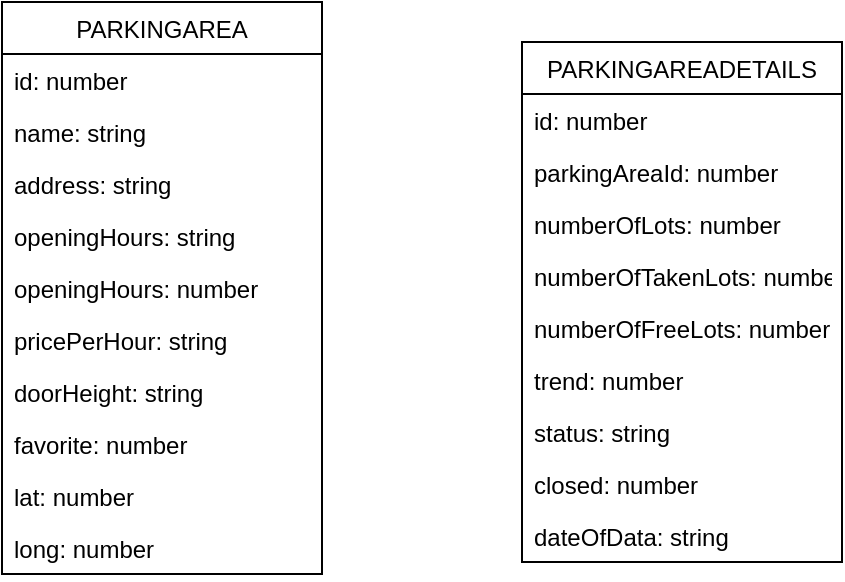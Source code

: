 <mxfile version="19.0.2" type="device"><diagram id="C5RBs43oDa-KdzZeNtuy" name="Page-1"><mxGraphModel dx="1422" dy="752" grid="1" gridSize="10" guides="1" tooltips="1" connect="1" arrows="1" fold="1" page="1" pageScale="1" pageWidth="827" pageHeight="1169" math="0" shadow="0"><root><mxCell id="WIyWlLk6GJQsqaUBKTNV-0"/><mxCell id="WIyWlLk6GJQsqaUBKTNV-1" parent="WIyWlLk6GJQsqaUBKTNV-0"/><mxCell id="m2YajWQkoWXnj6Q1gRq_-13" value="PARKINGAREADETAILS" style="swimlane;fontStyle=0;align=center;verticalAlign=top;childLayout=stackLayout;horizontal=1;startSize=26;horizontalStack=0;resizeParent=1;resizeLast=0;collapsible=1;marginBottom=0;rounded=0;shadow=0;strokeWidth=1;" vertex="1" parent="WIyWlLk6GJQsqaUBKTNV-1"><mxGeometry x="480" y="140" width="160" height="260" as="geometry"><mxRectangle x="550" y="140" width="160" height="26" as="alternateBounds"/></mxGeometry></mxCell><mxCell id="m2YajWQkoWXnj6Q1gRq_-14" value="id: number" style="text;align=left;verticalAlign=top;spacingLeft=4;spacingRight=4;overflow=hidden;rotatable=0;points=[[0,0.5],[1,0.5]];portConstraint=eastwest;" vertex="1" parent="m2YajWQkoWXnj6Q1gRq_-13"><mxGeometry y="26" width="160" height="26" as="geometry"/></mxCell><mxCell id="m2YajWQkoWXnj6Q1gRq_-15" value="parkingAreaId: number" style="text;align=left;verticalAlign=top;spacingLeft=4;spacingRight=4;overflow=hidden;rotatable=0;points=[[0,0.5],[1,0.5]];portConstraint=eastwest;rounded=0;shadow=0;html=0;" vertex="1" parent="m2YajWQkoWXnj6Q1gRq_-13"><mxGeometry y="52" width="160" height="26" as="geometry"/></mxCell><mxCell id="m2YajWQkoWXnj6Q1gRq_-16" value="numberOfLots: number" style="text;align=left;verticalAlign=top;spacingLeft=4;spacingRight=4;overflow=hidden;rotatable=0;points=[[0,0.5],[1,0.5]];portConstraint=eastwest;rounded=0;shadow=0;html=0;" vertex="1" parent="m2YajWQkoWXnj6Q1gRq_-13"><mxGeometry y="78" width="160" height="26" as="geometry"/></mxCell><mxCell id="m2YajWQkoWXnj6Q1gRq_-17" value="numberOfTakenLots: number" style="text;align=left;verticalAlign=top;spacingLeft=4;spacingRight=4;overflow=hidden;rotatable=0;points=[[0,0.5],[1,0.5]];portConstraint=eastwest;rounded=0;shadow=0;html=0;" vertex="1" parent="m2YajWQkoWXnj6Q1gRq_-13"><mxGeometry y="104" width="160" height="26" as="geometry"/></mxCell><mxCell id="m2YajWQkoWXnj6Q1gRq_-18" value="numberOfFreeLots: number" style="text;align=left;verticalAlign=top;spacingLeft=4;spacingRight=4;overflow=hidden;rotatable=0;points=[[0,0.5],[1,0.5]];portConstraint=eastwest;rounded=0;shadow=0;html=0;" vertex="1" parent="m2YajWQkoWXnj6Q1gRq_-13"><mxGeometry y="130" width="160" height="26" as="geometry"/></mxCell><mxCell id="m2YajWQkoWXnj6Q1gRq_-19" value="trend: number" style="text;align=left;verticalAlign=top;spacingLeft=4;spacingRight=4;overflow=hidden;rotatable=0;points=[[0,0.5],[1,0.5]];portConstraint=eastwest;rounded=0;shadow=0;html=0;" vertex="1" parent="m2YajWQkoWXnj6Q1gRq_-13"><mxGeometry y="156" width="160" height="26" as="geometry"/></mxCell><mxCell id="m2YajWQkoWXnj6Q1gRq_-20" value="status: string" style="text;align=left;verticalAlign=top;spacingLeft=4;spacingRight=4;overflow=hidden;rotatable=0;points=[[0,0.5],[1,0.5]];portConstraint=eastwest;rounded=0;shadow=0;html=0;" vertex="1" parent="m2YajWQkoWXnj6Q1gRq_-13"><mxGeometry y="182" width="160" height="26" as="geometry"/></mxCell><mxCell id="m2YajWQkoWXnj6Q1gRq_-21" value="closed: number" style="text;align=left;verticalAlign=top;spacingLeft=4;spacingRight=4;overflow=hidden;rotatable=0;points=[[0,0.5],[1,0.5]];portConstraint=eastwest;rounded=0;shadow=0;html=0;" vertex="1" parent="m2YajWQkoWXnj6Q1gRq_-13"><mxGeometry y="208" width="160" height="26" as="geometry"/></mxCell><mxCell id="m2YajWQkoWXnj6Q1gRq_-22" value="dateOfData: string" style="text;align=left;verticalAlign=top;spacingLeft=4;spacingRight=4;overflow=hidden;rotatable=0;points=[[0,0.5],[1,0.5]];portConstraint=eastwest;rounded=0;shadow=0;html=0;" vertex="1" parent="m2YajWQkoWXnj6Q1gRq_-13"><mxGeometry y="234" width="160" height="26" as="geometry"/></mxCell><mxCell id="m2YajWQkoWXnj6Q1gRq_-23" value="PARKINGAREA" style="swimlane;fontStyle=0;align=center;verticalAlign=top;childLayout=stackLayout;horizontal=1;startSize=26;horizontalStack=0;resizeParent=1;resizeLast=0;collapsible=1;marginBottom=0;rounded=0;shadow=0;strokeWidth=1;" vertex="1" parent="WIyWlLk6GJQsqaUBKTNV-1"><mxGeometry x="220" y="120" width="160" height="286" as="geometry"><mxRectangle x="230" y="140" width="160" height="26" as="alternateBounds"/></mxGeometry></mxCell><mxCell id="m2YajWQkoWXnj6Q1gRq_-24" value="id: number" style="text;align=left;verticalAlign=top;spacingLeft=4;spacingRight=4;overflow=hidden;rotatable=0;points=[[0,0.5],[1,0.5]];portConstraint=eastwest;" vertex="1" parent="m2YajWQkoWXnj6Q1gRq_-23"><mxGeometry y="26" width="160" height="26" as="geometry"/></mxCell><mxCell id="m2YajWQkoWXnj6Q1gRq_-25" value="name: string" style="text;align=left;verticalAlign=top;spacingLeft=4;spacingRight=4;overflow=hidden;rotatable=0;points=[[0,0.5],[1,0.5]];portConstraint=eastwest;rounded=0;shadow=0;html=0;" vertex="1" parent="m2YajWQkoWXnj6Q1gRq_-23"><mxGeometry y="52" width="160" height="26" as="geometry"/></mxCell><mxCell id="m2YajWQkoWXnj6Q1gRq_-26" value="address: string" style="text;align=left;verticalAlign=top;spacingLeft=4;spacingRight=4;overflow=hidden;rotatable=0;points=[[0,0.5],[1,0.5]];portConstraint=eastwest;rounded=0;shadow=0;html=0;" vertex="1" parent="m2YajWQkoWXnj6Q1gRq_-23"><mxGeometry y="78" width="160" height="26" as="geometry"/></mxCell><mxCell id="m2YajWQkoWXnj6Q1gRq_-27" value="openingHours: string" style="text;align=left;verticalAlign=top;spacingLeft=4;spacingRight=4;overflow=hidden;rotatable=0;points=[[0,0.5],[1,0.5]];portConstraint=eastwest;rounded=0;shadow=0;html=0;" vertex="1" parent="m2YajWQkoWXnj6Q1gRq_-23"><mxGeometry y="104" width="160" height="26" as="geometry"/></mxCell><mxCell id="m2YajWQkoWXnj6Q1gRq_-28" value="openingHours: number" style="text;align=left;verticalAlign=top;spacingLeft=4;spacingRight=4;overflow=hidden;rotatable=0;points=[[0,0.5],[1,0.5]];portConstraint=eastwest;rounded=0;shadow=0;html=0;" vertex="1" parent="m2YajWQkoWXnj6Q1gRq_-23"><mxGeometry y="130" width="160" height="26" as="geometry"/></mxCell><mxCell id="m2YajWQkoWXnj6Q1gRq_-29" value="pricePerHour: string" style="text;align=left;verticalAlign=top;spacingLeft=4;spacingRight=4;overflow=hidden;rotatable=0;points=[[0,0.5],[1,0.5]];portConstraint=eastwest;rounded=0;shadow=0;html=0;" vertex="1" parent="m2YajWQkoWXnj6Q1gRq_-23"><mxGeometry y="156" width="160" height="26" as="geometry"/></mxCell><mxCell id="m2YajWQkoWXnj6Q1gRq_-30" value="doorHeight: string" style="text;align=left;verticalAlign=top;spacingLeft=4;spacingRight=4;overflow=hidden;rotatable=0;points=[[0,0.5],[1,0.5]];portConstraint=eastwest;rounded=0;shadow=0;html=0;" vertex="1" parent="m2YajWQkoWXnj6Q1gRq_-23"><mxGeometry y="182" width="160" height="26" as="geometry"/></mxCell><mxCell id="m2YajWQkoWXnj6Q1gRq_-31" value="favorite: number" style="text;align=left;verticalAlign=top;spacingLeft=4;spacingRight=4;overflow=hidden;rotatable=0;points=[[0,0.5],[1,0.5]];portConstraint=eastwest;rounded=0;shadow=0;html=0;" vertex="1" parent="m2YajWQkoWXnj6Q1gRq_-23"><mxGeometry y="208" width="160" height="26" as="geometry"/></mxCell><mxCell id="m2YajWQkoWXnj6Q1gRq_-32" value="lat: number" style="text;align=left;verticalAlign=top;spacingLeft=4;spacingRight=4;overflow=hidden;rotatable=0;points=[[0,0.5],[1,0.5]];portConstraint=eastwest;rounded=0;shadow=0;html=0;" vertex="1" parent="m2YajWQkoWXnj6Q1gRq_-23"><mxGeometry y="234" width="160" height="26" as="geometry"/></mxCell><mxCell id="m2YajWQkoWXnj6Q1gRq_-33" value="long: number" style="text;align=left;verticalAlign=top;spacingLeft=4;spacingRight=4;overflow=hidden;rotatable=0;points=[[0,0.5],[1,0.5]];portConstraint=eastwest;rounded=0;shadow=0;html=0;" vertex="1" parent="m2YajWQkoWXnj6Q1gRq_-23"><mxGeometry y="260" width="160" height="26" as="geometry"/></mxCell></root></mxGraphModel></diagram></mxfile>